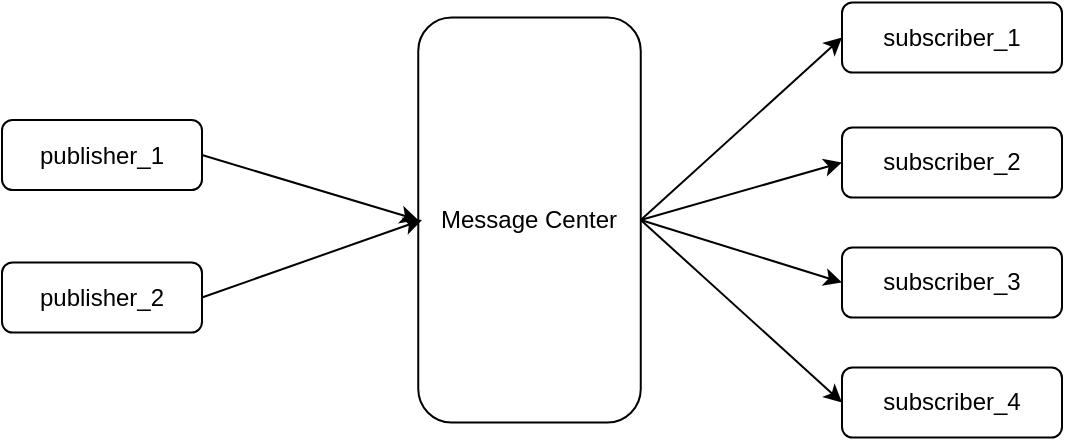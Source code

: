 <mxfile>
    <diagram id="LGJ5khMX3ep_pH44VzH_" name="Page-1">
        <mxGraphModel dx="753" dy="617" grid="1" gridSize="10" guides="1" tooltips="1" connect="1" arrows="1" fold="1" page="1" pageScale="1" pageWidth="827" pageHeight="1169" math="0" shadow="0">
            <root>
                <mxCell id="0"/>
                <mxCell id="1" parent="0"/>
                <mxCell id="17" style="edgeStyle=none;html=1;exitX=1;exitY=0.5;exitDx=0;exitDy=0;entryX=0;entryY=0.5;entryDx=0;entryDy=0;" edge="1" parent="1" source="2" target="4">
                    <mxGeometry relative="1" as="geometry"/>
                </mxCell>
                <mxCell id="18" style="edgeStyle=none;html=1;exitX=1;exitY=0.5;exitDx=0;exitDy=0;entryX=0;entryY=0.5;entryDx=0;entryDy=0;" edge="1" parent="1" source="2" target="5">
                    <mxGeometry relative="1" as="geometry"/>
                </mxCell>
                <mxCell id="19" style="edgeStyle=none;html=1;exitX=1;exitY=0.5;exitDx=0;exitDy=0;entryX=0;entryY=0.5;entryDx=0;entryDy=0;" edge="1" parent="1" source="2" target="6">
                    <mxGeometry relative="1" as="geometry"/>
                </mxCell>
                <mxCell id="20" style="edgeStyle=none;html=1;exitX=1;exitY=0.5;exitDx=0;exitDy=0;entryX=0;entryY=0.5;entryDx=0;entryDy=0;" edge="1" parent="1" source="2" target="7">
                    <mxGeometry relative="1" as="geometry"/>
                </mxCell>
                <mxCell id="2" value="Message Center" style="rounded=1;whiteSpace=wrap;html=1;rotation=0;" vertex="1" parent="1">
                    <mxGeometry x="278.13" y="158.75" width="111.25" height="202.5" as="geometry"/>
                </mxCell>
                <mxCell id="22" style="edgeStyle=none;html=1;exitX=1;exitY=0.5;exitDx=0;exitDy=0;" edge="1" parent="1" source="3">
                    <mxGeometry relative="1" as="geometry">
                        <mxPoint x="280" y="260" as="targetPoint"/>
                    </mxGeometry>
                </mxCell>
                <mxCell id="3" value="&lt;span&gt;publisher_2&lt;/span&gt;" style="rounded=1;whiteSpace=wrap;html=1;" vertex="1" parent="1">
                    <mxGeometry x="70" y="281.25" width="100" height="35" as="geometry"/>
                </mxCell>
                <mxCell id="4" value="subscriber_1" style="rounded=1;whiteSpace=wrap;html=1;" vertex="1" parent="1">
                    <mxGeometry x="490" y="151.25" width="110" height="35" as="geometry"/>
                </mxCell>
                <mxCell id="5" value="&lt;span&gt;subscriber_2&lt;/span&gt;" style="rounded=1;whiteSpace=wrap;html=1;" vertex="1" parent="1">
                    <mxGeometry x="490" y="213.75" width="110" height="35" as="geometry"/>
                </mxCell>
                <mxCell id="6" value="subscriber_3" style="rounded=1;whiteSpace=wrap;html=1;" vertex="1" parent="1">
                    <mxGeometry x="490" y="273.75" width="110" height="35" as="geometry"/>
                </mxCell>
                <mxCell id="7" value="subscriber_4" style="rounded=1;whiteSpace=wrap;html=1;" vertex="1" parent="1">
                    <mxGeometry x="490" y="333.75" width="110" height="35" as="geometry"/>
                </mxCell>
                <mxCell id="21" style="edgeStyle=none;html=1;exitX=1;exitY=0.5;exitDx=0;exitDy=0;entryX=0;entryY=0.5;entryDx=0;entryDy=0;" edge="1" parent="1" source="8" target="2">
                    <mxGeometry relative="1" as="geometry"/>
                </mxCell>
                <mxCell id="8" value="publisher_1" style="rounded=1;whiteSpace=wrap;html=1;" vertex="1" parent="1">
                    <mxGeometry x="70" y="210" width="100" height="35" as="geometry"/>
                </mxCell>
            </root>
        </mxGraphModel>
    </diagram>
</mxfile>